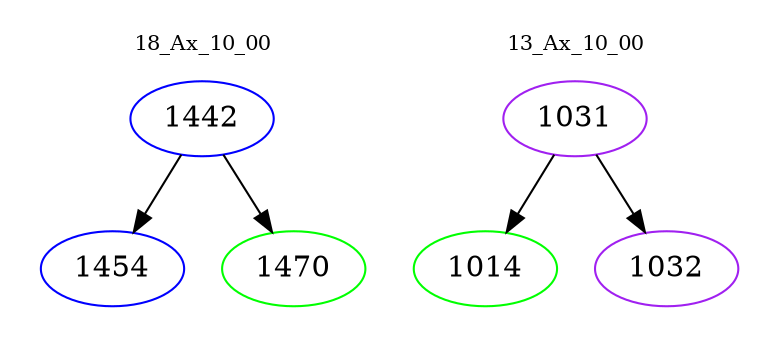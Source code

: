 digraph{
subgraph cluster_0 {
color = white
label = "18_Ax_10_00";
fontsize=10;
T0_1442 [label="1442", color="blue"]
T0_1442 -> T0_1454 [color="black"]
T0_1454 [label="1454", color="blue"]
T0_1442 -> T0_1470 [color="black"]
T0_1470 [label="1470", color="green"]
}
subgraph cluster_1 {
color = white
label = "13_Ax_10_00";
fontsize=10;
T1_1031 [label="1031", color="purple"]
T1_1031 -> T1_1014 [color="black"]
T1_1014 [label="1014", color="green"]
T1_1031 -> T1_1032 [color="black"]
T1_1032 [label="1032", color="purple"]
}
}
